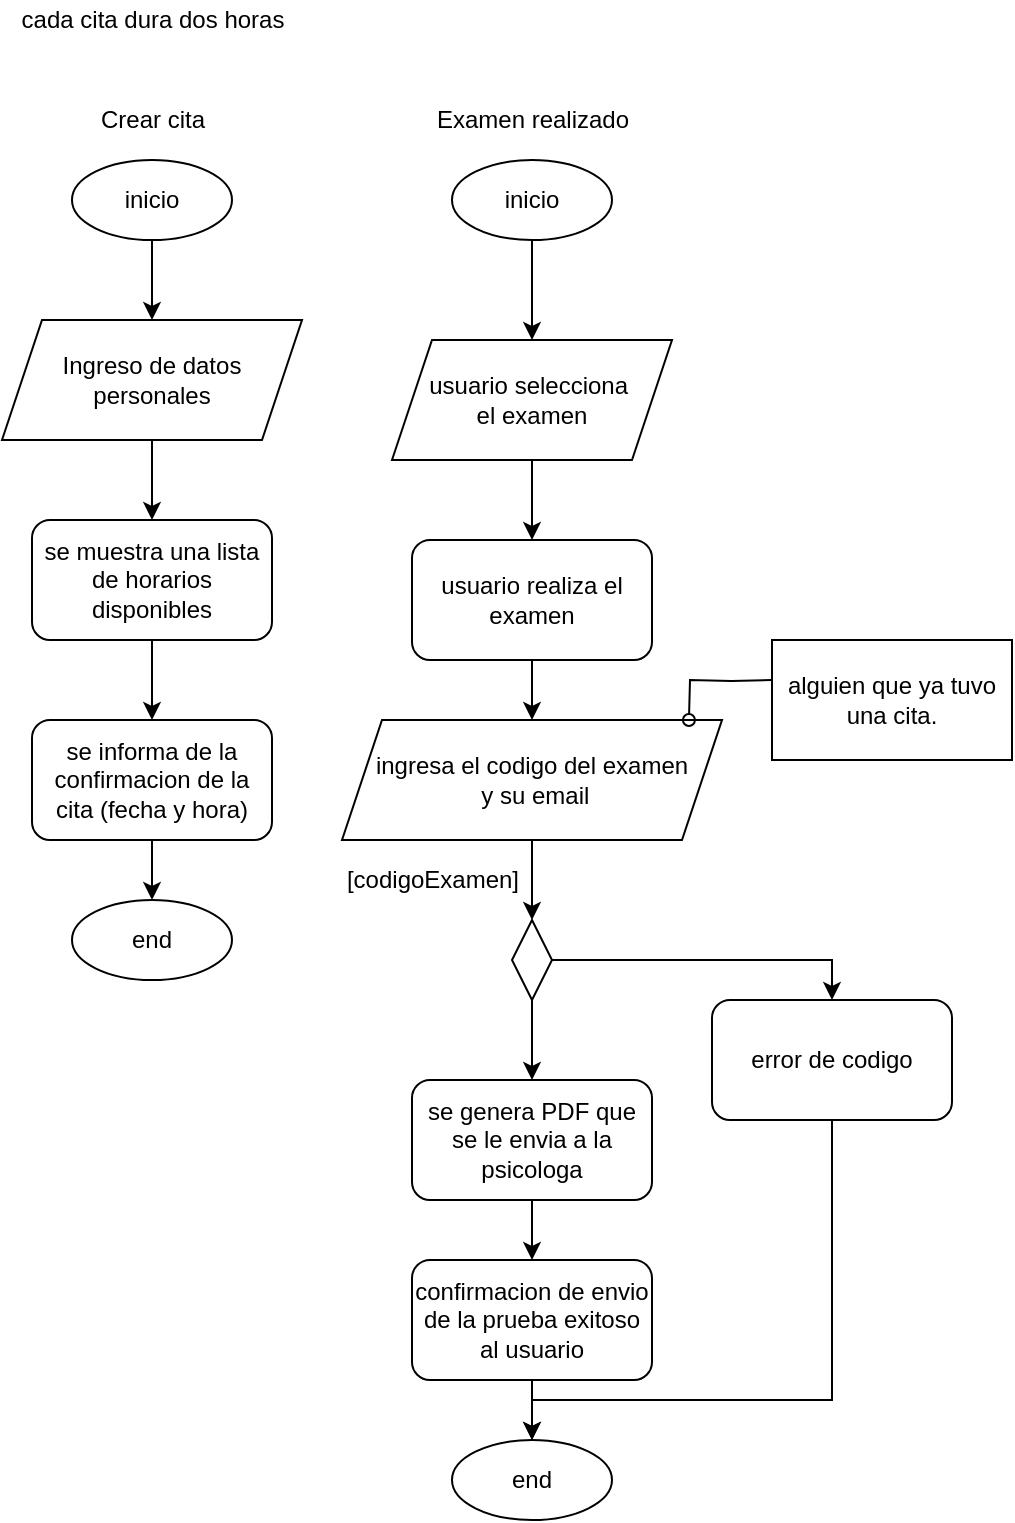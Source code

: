 <mxfile version="14.9.8" type="github" pages="4">
  <diagram id="CRroM7jZ9fhxYHXaXMaq" name="Usuario">
    <mxGraphModel dx="1370" dy="525" grid="1" gridSize="10" guides="1" tooltips="1" connect="1" arrows="1" fold="1" page="1" pageScale="1" pageWidth="850" pageHeight="1100" math="0" shadow="0">
      <root>
        <mxCell id="0" />
        <mxCell id="1" parent="0" />
        <mxCell id="JMg6hnkiJ_933TLC7B-b-2" style="edgeStyle=orthogonalEdgeStyle;rounded=0;orthogonalLoop=1;jettySize=auto;html=1;exitX=0.5;exitY=1;exitDx=0;exitDy=0;entryX=0.5;entryY=0;entryDx=0;entryDy=0;" edge="1" parent="1" source="eX5xm10bgbclRIosaTlb-5" target="JMg6hnkiJ_933TLC7B-b-1">
          <mxGeometry relative="1" as="geometry" />
        </mxCell>
        <mxCell id="eX5xm10bgbclRIosaTlb-5" value="&lt;span&gt;ingresa el codigo del examen&lt;br&gt;&amp;nbsp;y su email&lt;/span&gt;" style="shape=parallelogram;perimeter=parallelogramPerimeter;whiteSpace=wrap;html=1;fixedSize=1;" parent="1" vertex="1">
          <mxGeometry x="295" y="390" width="190" height="60" as="geometry" />
        </mxCell>
        <mxCell id="fZMSHKYYrzl5zrGfPNuW-5" style="edgeStyle=orthogonalEdgeStyle;rounded=0;orthogonalLoop=1;jettySize=auto;html=1;exitX=0.5;exitY=1;exitDx=0;exitDy=0;entryX=0.5;entryY=0;entryDx=0;entryDy=0;" parent="1" source="fZMSHKYYrzl5zrGfPNuW-1" target="fZMSHKYYrzl5zrGfPNuW-6" edge="1">
          <mxGeometry relative="1" as="geometry">
            <mxPoint x="200" y="190" as="targetPoint" />
          </mxGeometry>
        </mxCell>
        <mxCell id="fZMSHKYYrzl5zrGfPNuW-1" value="inicio" style="ellipse;whiteSpace=wrap;html=1;" parent="1" vertex="1">
          <mxGeometry x="160" y="110" width="80" height="40" as="geometry" />
        </mxCell>
        <mxCell id="fZMSHKYYrzl5zrGfPNuW-2" value="Crear cita" style="text;html=1;align=center;verticalAlign=middle;resizable=0;points=[];autosize=1;strokeColor=none;" parent="1" vertex="1">
          <mxGeometry x="165" y="80" width="70" height="20" as="geometry" />
        </mxCell>
        <mxCell id="fZMSHKYYrzl5zrGfPNuW-8" style="edgeStyle=orthogonalEdgeStyle;rounded=0;orthogonalLoop=1;jettySize=auto;html=1;exitX=0.5;exitY=1;exitDx=0;exitDy=0;entryX=0.5;entryY=0;entryDx=0;entryDy=0;" parent="1" source="fZMSHKYYrzl5zrGfPNuW-6" target="eX5xm10bgbclRIosaTlb-1" edge="1">
          <mxGeometry relative="1" as="geometry">
            <mxPoint x="200" y="290" as="targetPoint" />
          </mxGeometry>
        </mxCell>
        <mxCell id="fZMSHKYYrzl5zrGfPNuW-6" value="Ingreso de datos personales" style="shape=parallelogram;perimeter=parallelogramPerimeter;whiteSpace=wrap;html=1;fixedSize=1;" parent="1" vertex="1">
          <mxGeometry x="125" y="190" width="150" height="60" as="geometry" />
        </mxCell>
        <mxCell id="eX5xm10bgbclRIosaTlb-4" style="edgeStyle=orthogonalEdgeStyle;rounded=0;orthogonalLoop=1;jettySize=auto;html=1;exitX=0.5;exitY=1;exitDx=0;exitDy=0;entryX=0.5;entryY=0;entryDx=0;entryDy=0;" parent="1" source="fZMSHKYYrzl5zrGfPNuW-11" target="eX5xm10bgbclRIosaTlb-3" edge="1">
          <mxGeometry relative="1" as="geometry" />
        </mxCell>
        <mxCell id="fZMSHKYYrzl5zrGfPNuW-11" value="se informa de la confirmacion de la cita (fecha y hora)" style="rounded=1;whiteSpace=wrap;html=1;" parent="1" vertex="1">
          <mxGeometry x="140" y="390" width="120" height="60" as="geometry" />
        </mxCell>
        <mxCell id="fZMSHKYYrzl5zrGfPNuW-18" style="edgeStyle=orthogonalEdgeStyle;rounded=0;orthogonalLoop=1;jettySize=auto;html=1;exitX=0.5;exitY=1;exitDx=0;exitDy=0;entryX=0.5;entryY=0;entryDx=0;entryDy=0;" parent="1" source="fZMSHKYYrzl5zrGfPNuW-16" target="fZMSHKYYrzl5zrGfPNuW-17" edge="1">
          <mxGeometry relative="1" as="geometry" />
        </mxCell>
        <mxCell id="fZMSHKYYrzl5zrGfPNuW-16" value="inicio" style="ellipse;whiteSpace=wrap;html=1;" parent="1" vertex="1">
          <mxGeometry x="350" y="110" width="80" height="40" as="geometry" />
        </mxCell>
        <mxCell id="fZMSHKYYrzl5zrGfPNuW-20" style="edgeStyle=orthogonalEdgeStyle;rounded=0;orthogonalLoop=1;jettySize=auto;html=1;exitX=0.5;exitY=1;exitDx=0;exitDy=0;entryX=0.5;entryY=0;entryDx=0;entryDy=0;" parent="1" source="fZMSHKYYrzl5zrGfPNuW-17" target="fZMSHKYYrzl5zrGfPNuW-21" edge="1">
          <mxGeometry relative="1" as="geometry">
            <mxPoint x="390" y="310" as="targetPoint" />
          </mxGeometry>
        </mxCell>
        <mxCell id="fZMSHKYYrzl5zrGfPNuW-17" value="usuario selecciona&amp;nbsp;&lt;br&gt;el examen" style="shape=parallelogram;perimeter=parallelogramPerimeter;whiteSpace=wrap;html=1;fixedSize=1;" parent="1" vertex="1">
          <mxGeometry x="320" y="200" width="140" height="60" as="geometry" />
        </mxCell>
        <mxCell id="fZMSHKYYrzl5zrGfPNuW-24" style="edgeStyle=orthogonalEdgeStyle;rounded=0;orthogonalLoop=1;jettySize=auto;html=1;exitX=0.5;exitY=1;exitDx=0;exitDy=0;" parent="1" source="fZMSHKYYrzl5zrGfPNuW-21" edge="1">
          <mxGeometry relative="1" as="geometry">
            <mxPoint x="390" y="390" as="targetPoint" />
          </mxGeometry>
        </mxCell>
        <mxCell id="fZMSHKYYrzl5zrGfPNuW-21" value="usuario realiza el examen" style="rounded=1;whiteSpace=wrap;html=1;" parent="1" vertex="1">
          <mxGeometry x="330" y="300" width="120" height="60" as="geometry" />
        </mxCell>
        <mxCell id="eX5xm10bgbclRIosaTlb-7" style="edgeStyle=orthogonalEdgeStyle;rounded=0;orthogonalLoop=1;jettySize=auto;html=1;exitX=0;exitY=0.5;exitDx=0;exitDy=0;entryX=0.913;entryY=0;entryDx=0;entryDy=0;endArrow=oval;endFill=0;entryPerimeter=0;" parent="1" edge="1">
          <mxGeometry relative="1" as="geometry">
            <mxPoint x="510" y="370" as="sourcePoint" />
            <mxPoint x="468.47" y="390" as="targetPoint" />
          </mxGeometry>
        </mxCell>
        <mxCell id="fZMSHKYYrzl5zrGfPNuW-25" value="alguien que ya tuvo una cita." style="rounded=0;whiteSpace=wrap;html=1;" parent="1" vertex="1">
          <mxGeometry x="510" y="350" width="120" height="60" as="geometry" />
        </mxCell>
        <mxCell id="fZMSHKYYrzl5zrGfPNuW-29" style="edgeStyle=orthogonalEdgeStyle;rounded=0;orthogonalLoop=1;jettySize=auto;html=1;exitX=0.5;exitY=1;exitDx=0;exitDy=0;entryX=0.5;entryY=0;entryDx=0;entryDy=0;" parent="1" source="fZMSHKYYrzl5zrGfPNuW-26" target="eX5xm10bgbclRIosaTlb-8" edge="1">
          <mxGeometry relative="1" as="geometry">
            <mxPoint x="390" y="670" as="targetPoint" />
          </mxGeometry>
        </mxCell>
        <mxCell id="fZMSHKYYrzl5zrGfPNuW-26" value="se genera PDF que se le envia a la psicologa" style="rounded=1;whiteSpace=wrap;html=1;" parent="1" vertex="1">
          <mxGeometry x="330" y="570" width="120" height="60" as="geometry" />
        </mxCell>
        <mxCell id="yYTwBqrpgduBMSaWN51G-1" value="Examen realizado" style="text;html=1;align=center;verticalAlign=middle;resizable=0;points=[];autosize=1;strokeColor=none;" parent="1" vertex="1">
          <mxGeometry x="335" y="80" width="110" height="20" as="geometry" />
        </mxCell>
        <mxCell id="eX5xm10bgbclRIosaTlb-2" style="edgeStyle=orthogonalEdgeStyle;rounded=0;orthogonalLoop=1;jettySize=auto;html=1;exitX=0.5;exitY=1;exitDx=0;exitDy=0;entryX=0.5;entryY=0;entryDx=0;entryDy=0;" parent="1" source="eX5xm10bgbclRIosaTlb-1" target="fZMSHKYYrzl5zrGfPNuW-11" edge="1">
          <mxGeometry relative="1" as="geometry" />
        </mxCell>
        <mxCell id="eX5xm10bgbclRIosaTlb-1" value="se muestra una lista de horarios disponibles" style="rounded=1;whiteSpace=wrap;html=1;" parent="1" vertex="1">
          <mxGeometry x="140" y="290" width="120" height="60" as="geometry" />
        </mxCell>
        <mxCell id="eX5xm10bgbclRIosaTlb-3" value="end" style="ellipse;whiteSpace=wrap;html=1;" parent="1" vertex="1">
          <mxGeometry x="160" y="480" width="80" height="40" as="geometry" />
        </mxCell>
        <mxCell id="eX5xm10bgbclRIosaTlb-10" style="edgeStyle=orthogonalEdgeStyle;rounded=0;orthogonalLoop=1;jettySize=auto;html=1;exitX=0.5;exitY=1;exitDx=0;exitDy=0;entryX=0.5;entryY=0;entryDx=0;entryDy=0;endArrow=classic;endFill=1;" parent="1" source="eX5xm10bgbclRIosaTlb-8" target="eX5xm10bgbclRIosaTlb-9" edge="1">
          <mxGeometry relative="1" as="geometry" />
        </mxCell>
        <mxCell id="eX5xm10bgbclRIosaTlb-8" value="confirmacion de envio de la prueba exitoso al usuario" style="rounded=1;whiteSpace=wrap;html=1;" parent="1" vertex="1">
          <mxGeometry x="330" y="660" width="120" height="60" as="geometry" />
        </mxCell>
        <mxCell id="eX5xm10bgbclRIosaTlb-9" value="end" style="ellipse;whiteSpace=wrap;html=1;" parent="1" vertex="1">
          <mxGeometry x="350" y="750" width="80" height="40" as="geometry" />
        </mxCell>
        <mxCell id="eX5xm10bgbclRIosaTlb-13" value="cada cita dura dos horas" style="text;html=1;align=center;verticalAlign=middle;resizable=0;points=[];autosize=1;strokeColor=none;" parent="1" vertex="1">
          <mxGeometry x="125" y="30" width="150" height="20" as="geometry" />
        </mxCell>
        <mxCell id="JMg6hnkiJ_933TLC7B-b-4" style="edgeStyle=orthogonalEdgeStyle;rounded=0;orthogonalLoop=1;jettySize=auto;html=1;exitX=0.5;exitY=1;exitDx=0;exitDy=0;entryX=0.5;entryY=0;entryDx=0;entryDy=0;" edge="1" parent="1" source="JMg6hnkiJ_933TLC7B-b-1" target="fZMSHKYYrzl5zrGfPNuW-26">
          <mxGeometry relative="1" as="geometry" />
        </mxCell>
        <mxCell id="JMg6hnkiJ_933TLC7B-b-7" style="edgeStyle=orthogonalEdgeStyle;rounded=0;orthogonalLoop=1;jettySize=auto;html=1;exitX=1;exitY=0.5;exitDx=0;exitDy=0;entryX=0.5;entryY=0;entryDx=0;entryDy=0;" edge="1" parent="1" source="JMg6hnkiJ_933TLC7B-b-1" target="JMg6hnkiJ_933TLC7B-b-6">
          <mxGeometry relative="1" as="geometry" />
        </mxCell>
        <mxCell id="JMg6hnkiJ_933TLC7B-b-1" value="" style="rhombus;whiteSpace=wrap;html=1;" vertex="1" parent="1">
          <mxGeometry x="380" y="490" width="20" height="40" as="geometry" />
        </mxCell>
        <mxCell id="JMg6hnkiJ_933TLC7B-b-3" value="[codigoExamen]" style="text;html=1;align=center;verticalAlign=middle;resizable=0;points=[];autosize=1;strokeColor=none;" vertex="1" parent="1">
          <mxGeometry x="290" y="460" width="100" height="20" as="geometry" />
        </mxCell>
        <mxCell id="JMg6hnkiJ_933TLC7B-b-8" style="edgeStyle=orthogonalEdgeStyle;rounded=0;orthogonalLoop=1;jettySize=auto;html=1;exitX=0.5;exitY=1;exitDx=0;exitDy=0;" edge="1" parent="1" source="JMg6hnkiJ_933TLC7B-b-6">
          <mxGeometry relative="1" as="geometry">
            <mxPoint x="390" y="750" as="targetPoint" />
            <Array as="points">
              <mxPoint x="540" y="730" />
              <mxPoint x="390" y="730" />
            </Array>
          </mxGeometry>
        </mxCell>
        <mxCell id="JMg6hnkiJ_933TLC7B-b-6" value="error de codigo" style="rounded=1;whiteSpace=wrap;html=1;" vertex="1" parent="1">
          <mxGeometry x="480" y="530" width="120" height="60" as="geometry" />
        </mxCell>
      </root>
    </mxGraphModel>
  </diagram>
  <diagram id="UP5izUtcUaurdw8S0svs" name="Secretaria">
    <mxGraphModel dx="2220" dy="525" grid="1" gridSize="10" guides="1" tooltips="1" connect="1" arrows="1" fold="1" page="1" pageScale="1" pageWidth="850" pageHeight="1100" math="0" shadow="0">
      <root>
        <mxCell id="hbpeImEf1GhuZ4yugkvu-0" />
        <mxCell id="hbpeImEf1GhuZ4yugkvu-1" parent="hbpeImEf1GhuZ4yugkvu-0" />
        <mxCell id="hbpeImEf1GhuZ4yugkvu-2" value="Visualizar y cancelar citas" style="text;html=1;align=center;verticalAlign=middle;resizable=0;points=[];autosize=1;strokeColor=none;" parent="hbpeImEf1GhuZ4yugkvu-1" vertex="1">
          <mxGeometry x="210" y="90" width="150" height="20" as="geometry" />
        </mxCell>
        <mxCell id="hbpeImEf1GhuZ4yugkvu-5" style="edgeStyle=orthogonalEdgeStyle;rounded=0;orthogonalLoop=1;jettySize=auto;html=1;exitX=0.5;exitY=1;exitDx=0;exitDy=0;entryX=0.5;entryY=0;entryDx=0;entryDy=0;" parent="hbpeImEf1GhuZ4yugkvu-1" source="hbpeImEf1GhuZ4yugkvu-3" target="hbpeImEf1GhuZ4yugkvu-4" edge="1">
          <mxGeometry relative="1" as="geometry" />
        </mxCell>
        <mxCell id="hbpeImEf1GhuZ4yugkvu-3" value="inicio" style="ellipse;whiteSpace=wrap;html=1;" parent="hbpeImEf1GhuZ4yugkvu-1" vertex="1">
          <mxGeometry x="245" y="130" width="80" height="40" as="geometry" />
        </mxCell>
        <mxCell id="hbpeImEf1GhuZ4yugkvu-7" style="edgeStyle=orthogonalEdgeStyle;rounded=0;orthogonalLoop=1;jettySize=auto;html=1;exitX=0.5;exitY=1;exitDx=0;exitDy=0;entryX=0.5;entryY=0;entryDx=0;entryDy=0;" parent="hbpeImEf1GhuZ4yugkvu-1" source="hbpeImEf1GhuZ4yugkvu-4" target="hbpeImEf1GhuZ4yugkvu-6" edge="1">
          <mxGeometry relative="1" as="geometry" />
        </mxCell>
        <mxCell id="hbpeImEf1GhuZ4yugkvu-4" value="usuario &lt;br&gt;y password" style="shape=parallelogram;perimeter=parallelogramPerimeter;whiteSpace=wrap;html=1;fixedSize=1;" parent="hbpeImEf1GhuZ4yugkvu-1" vertex="1">
          <mxGeometry x="225" y="210" width="120" height="60" as="geometry" />
        </mxCell>
        <mxCell id="hbpeImEf1GhuZ4yugkvu-9" style="edgeStyle=orthogonalEdgeStyle;rounded=0;orthogonalLoop=1;jettySize=auto;html=1;exitX=0.5;exitY=1;exitDx=0;exitDy=0;entryX=0.5;entryY=0;entryDx=0;entryDy=0;" parent="hbpeImEf1GhuZ4yugkvu-1" source="hbpeImEf1GhuZ4yugkvu-6" target="hbpeImEf1GhuZ4yugkvu-8" edge="1">
          <mxGeometry relative="1" as="geometry" />
        </mxCell>
        <mxCell id="hbpeImEf1GhuZ4yugkvu-6" value="visualizar citas" style="rounded=1;whiteSpace=wrap;html=1;" parent="hbpeImEf1GhuZ4yugkvu-1" vertex="1">
          <mxGeometry x="225" y="300" width="120" height="60" as="geometry" />
        </mxCell>
        <mxCell id="hbpeImEf1GhuZ4yugkvu-11" style="edgeStyle=orthogonalEdgeStyle;rounded=0;orthogonalLoop=1;jettySize=auto;html=1;exitX=0.5;exitY=1;exitDx=0;exitDy=0;entryX=0.5;entryY=0;entryDx=0;entryDy=0;" parent="hbpeImEf1GhuZ4yugkvu-1" source="hbpeImEf1GhuZ4yugkvu-8" target="hbpeImEf1GhuZ4yugkvu-10" edge="1">
          <mxGeometry relative="1" as="geometry" />
        </mxCell>
        <mxCell id="hbpeImEf1GhuZ4yugkvu-13" style="edgeStyle=orthogonalEdgeStyle;rounded=0;orthogonalLoop=1;jettySize=auto;html=1;exitX=1;exitY=0.5;exitDx=0;exitDy=0;entryX=0.5;entryY=0;entryDx=0;entryDy=0;" parent="hbpeImEf1GhuZ4yugkvu-1" source="hbpeImEf1GhuZ4yugkvu-8" target="hbpeImEf1GhuZ4yugkvu-15" edge="1">
          <mxGeometry relative="1" as="geometry">
            <mxPoint x="285" y="580" as="targetPoint" />
            <Array as="points">
              <mxPoint x="390" y="410" />
              <mxPoint x="390" y="550" />
              <mxPoint x="285" y="550" />
              <mxPoint x="285" y="600" />
            </Array>
          </mxGeometry>
        </mxCell>
        <mxCell id="hbpeImEf1GhuZ4yugkvu-8" value="" style="rhombus;whiteSpace=wrap;html=1;" parent="hbpeImEf1GhuZ4yugkvu-1" vertex="1">
          <mxGeometry x="275" y="390" width="20" height="40" as="geometry" />
        </mxCell>
        <mxCell id="hbpeImEf1GhuZ4yugkvu-14" style="edgeStyle=orthogonalEdgeStyle;rounded=0;orthogonalLoop=1;jettySize=auto;html=1;exitX=0.5;exitY=1;exitDx=0;exitDy=0;" parent="hbpeImEf1GhuZ4yugkvu-1" source="hbpeImEf1GhuZ4yugkvu-10" edge="1">
          <mxGeometry relative="1" as="geometry">
            <mxPoint x="285" y="600" as="targetPoint" />
          </mxGeometry>
        </mxCell>
        <mxCell id="hbpeImEf1GhuZ4yugkvu-10" value="cita cancelada" style="rounded=1;whiteSpace=wrap;html=1;" parent="hbpeImEf1GhuZ4yugkvu-1" vertex="1">
          <mxGeometry x="225" y="460" width="120" height="60" as="geometry" />
        </mxCell>
        <mxCell id="hbpeImEf1GhuZ4yugkvu-15" value="end" style="ellipse;whiteSpace=wrap;html=1;" parent="hbpeImEf1GhuZ4yugkvu-1" vertex="1">
          <mxGeometry x="245" y="600" width="80" height="40" as="geometry" />
        </mxCell>
        <mxCell id="_Zo_ZktqomZC_42Jco5o-0" value="CANCELAR CITA" style="text;html=1;align=center;verticalAlign=middle;resizable=0;points=[];autosize=1;strokeColor=none;" vertex="1" parent="hbpeImEf1GhuZ4yugkvu-1">
          <mxGeometry x="-105" y="80" width="110" height="20" as="geometry" />
        </mxCell>
        <mxCell id="_Zo_ZktqomZC_42Jco5o-1" style="edgeStyle=orthogonalEdgeStyle;rounded=0;orthogonalLoop=1;jettySize=auto;html=1;exitX=0.5;exitY=1;exitDx=0;exitDy=0;" edge="1" parent="hbpeImEf1GhuZ4yugkvu-1" source="_Zo_ZktqomZC_42Jco5o-2" target="_Zo_ZktqomZC_42Jco5o-4">
          <mxGeometry relative="1" as="geometry" />
        </mxCell>
        <mxCell id="_Zo_ZktqomZC_42Jco5o-2" value="inicio" style="ellipse;whiteSpace=wrap;html=1;" vertex="1" parent="hbpeImEf1GhuZ4yugkvu-1">
          <mxGeometry x="-90" y="120" width="80" height="40" as="geometry" />
        </mxCell>
        <mxCell id="_Zo_ZktqomZC_42Jco5o-3" style="edgeStyle=orthogonalEdgeStyle;rounded=0;orthogonalLoop=1;jettySize=auto;html=1;exitX=0.5;exitY=1;exitDx=0;exitDy=0;entryX=0.5;entryY=0;entryDx=0;entryDy=0;" edge="1" parent="hbpeImEf1GhuZ4yugkvu-1" source="_Zo_ZktqomZC_42Jco5o-4" target="_Zo_ZktqomZC_42Jco5o-6">
          <mxGeometry relative="1" as="geometry" />
        </mxCell>
        <mxCell id="_Zo_ZktqomZC_42Jco5o-4" value="codigo de usuario" style="shape=parallelogram;perimeter=parallelogramPerimeter;whiteSpace=wrap;html=1;fixedSize=1;" vertex="1" parent="hbpeImEf1GhuZ4yugkvu-1">
          <mxGeometry x="-125" y="210" width="150" height="60" as="geometry" />
        </mxCell>
        <mxCell id="_Zo_ZktqomZC_42Jco5o-5" style="edgeStyle=orthogonalEdgeStyle;rounded=0;orthogonalLoop=1;jettySize=auto;html=1;exitX=0.5;exitY=1;exitDx=0;exitDy=0;entryX=0.5;entryY=0;entryDx=0;entryDy=0;" edge="1" parent="hbpeImEf1GhuZ4yugkvu-1" source="_Zo_ZktqomZC_42Jco5o-6" target="_Zo_ZktqomZC_42Jco5o-9">
          <mxGeometry relative="1" as="geometry">
            <mxPoint x="-50" y="400" as="targetPoint" />
          </mxGeometry>
        </mxCell>
        <mxCell id="_Zo_ZktqomZC_42Jco5o-6" value="se cancela la cita,&lt;br&gt;" style="rounded=1;whiteSpace=wrap;html=1;" vertex="1" parent="hbpeImEf1GhuZ4yugkvu-1">
          <mxGeometry x="-110" y="300" width="120" height="50" as="geometry" />
        </mxCell>
        <mxCell id="_Zo_ZktqomZC_42Jco5o-7" style="edgeStyle=orthogonalEdgeStyle;rounded=0;orthogonalLoop=1;jettySize=auto;html=1;exitX=0.5;exitY=1;exitDx=0;exitDy=0;entryX=0.5;entryY=0;entryDx=0;entryDy=0;" edge="1" parent="hbpeImEf1GhuZ4yugkvu-1" source="_Zo_ZktqomZC_42Jco5o-9" target="_Zo_ZktqomZC_42Jco5o-10">
          <mxGeometry relative="1" as="geometry" />
        </mxCell>
        <mxCell id="_Zo_ZktqomZC_42Jco5o-8" style="edgeStyle=orthogonalEdgeStyle;rounded=0;orthogonalLoop=1;jettySize=auto;html=1;exitX=1;exitY=0.5;exitDx=0;exitDy=0;entryX=0.5;entryY=0;entryDx=0;entryDy=0;" edge="1" parent="hbpeImEf1GhuZ4yugkvu-1" source="_Zo_ZktqomZC_42Jco5o-9" target="_Zo_ZktqomZC_42Jco5o-11">
          <mxGeometry relative="1" as="geometry" />
        </mxCell>
        <mxCell id="_Zo_ZktqomZC_42Jco5o-9" value="" style="rhombus;whiteSpace=wrap;html=1;" vertex="1" parent="hbpeImEf1GhuZ4yugkvu-1">
          <mxGeometry x="-60" y="380" width="20" height="40" as="geometry" />
        </mxCell>
        <mxCell id="_Zo_ZktqomZC_42Jco5o-10" value="horario no disponible" style="rounded=1;whiteSpace=wrap;html=1;" vertex="1" parent="hbpeImEf1GhuZ4yugkvu-1">
          <mxGeometry x="-110" y="530" width="120" height="60" as="geometry" />
        </mxCell>
        <mxCell id="_Zo_ZktqomZC_42Jco5o-11" value="horario disponible" style="rounded=1;whiteSpace=wrap;html=1;" vertex="1" parent="hbpeImEf1GhuZ4yugkvu-1">
          <mxGeometry x="5" y="450" width="120" height="60" as="geometry" />
        </mxCell>
        <mxCell id="_Zo_ZktqomZC_42Jco5o-12" value="false" style="text;html=1;align=center;verticalAlign=middle;resizable=0;points=[];autosize=1;strokeColor=none;" vertex="1" parent="hbpeImEf1GhuZ4yugkvu-1">
          <mxGeometry x="-40" y="370" width="40" height="20" as="geometry" />
        </mxCell>
        <mxCell id="_Zo_ZktqomZC_42Jco5o-13" value="true" style="text;html=1;align=center;verticalAlign=middle;resizable=0;points=[];autosize=1;strokeColor=none;" vertex="1" parent="hbpeImEf1GhuZ4yugkvu-1">
          <mxGeometry x="-100" y="410" width="40" height="20" as="geometry" />
        </mxCell>
        <mxCell id="iAMp8Na1epCVdn8ZqVQw-0" value="[se ha cancelado en el mismo dia]" style="text;html=1;align=center;verticalAlign=middle;resizable=0;points=[];autosize=1;strokeColor=none;" vertex="1" parent="hbpeImEf1GhuZ4yugkvu-1">
          <mxGeometry x="-340" y="190" width="200" height="20" as="geometry" />
        </mxCell>
      </root>
    </mxGraphModel>
  </diagram>
  <diagram id="Ko8-fdpNWYHcCxT_JkuJ" name="Psicologa">
    <mxGraphModel dx="1370" dy="525" grid="1" gridSize="10" guides="1" tooltips="1" connect="1" arrows="1" fold="1" page="1" pageScale="1" pageWidth="850" pageHeight="1100" math="0" shadow="0">
      <root>
        <mxCell id="WuM3ypO7jnrG1kjo84e_-0" />
        <mxCell id="WuM3ypO7jnrG1kjo84e_-1" parent="WuM3ypO7jnrG1kjo84e_-0" />
      </root>
    </mxGraphModel>
  </diagram>
  <diagram id="Vvp3_R2-Hs2nd10UY5jH" name="Login">
    <mxGraphModel dx="1370" dy="525" grid="1" gridSize="10" guides="1" tooltips="1" connect="1" arrows="1" fold="1" page="1" pageScale="1" pageWidth="850" pageHeight="1100" math="0" shadow="0">
      <root>
        <mxCell id="tITBh37vI7phjKR3xwDL-0" />
        <mxCell id="tITBh37vI7phjKR3xwDL-1" parent="tITBh37vI7phjKR3xwDL-0" />
        <mxCell id="tITBh37vI7phjKR3xwDL-4" style="edgeStyle=orthogonalEdgeStyle;rounded=0;orthogonalLoop=1;jettySize=auto;html=1;exitX=0.5;exitY=1;exitDx=0;exitDy=0;" edge="1" parent="tITBh37vI7phjKR3xwDL-1" source="tITBh37vI7phjKR3xwDL-2" target="tITBh37vI7phjKR3xwDL-3">
          <mxGeometry relative="1" as="geometry" />
        </mxCell>
        <mxCell id="tITBh37vI7phjKR3xwDL-2" value="inicio" style="ellipse;whiteSpace=wrap;html=1;" vertex="1" parent="tITBh37vI7phjKR3xwDL-1">
          <mxGeometry x="260" y="120" width="80" height="40" as="geometry" />
        </mxCell>
        <mxCell id="tITBh37vI7phjKR3xwDL-6" style="edgeStyle=orthogonalEdgeStyle;rounded=0;orthogonalLoop=1;jettySize=auto;html=1;exitX=0.5;exitY=1;exitDx=0;exitDy=0;entryX=0.5;entryY=0;entryDx=0;entryDy=0;" edge="1" parent="tITBh37vI7phjKR3xwDL-1" source="tITBh37vI7phjKR3xwDL-3" target="tITBh37vI7phjKR3xwDL-5">
          <mxGeometry relative="1" as="geometry" />
        </mxCell>
        <mxCell id="tITBh37vI7phjKR3xwDL-3" value="usuario, password" style="shape=parallelogram;perimeter=parallelogramPerimeter;whiteSpace=wrap;html=1;fixedSize=1;" vertex="1" parent="tITBh37vI7phjKR3xwDL-1">
          <mxGeometry x="240" y="210" width="120" height="60" as="geometry" />
        </mxCell>
        <mxCell id="tITBh37vI7phjKR3xwDL-10" style="edgeStyle=orthogonalEdgeStyle;rounded=0;orthogonalLoop=1;jettySize=auto;html=1;exitX=0.5;exitY=1;exitDx=0;exitDy=0;entryX=0.5;entryY=0;entryDx=0;entryDy=0;" edge="1" parent="tITBh37vI7phjKR3xwDL-1" source="tITBh37vI7phjKR3xwDL-5" target="tITBh37vI7phjKR3xwDL-9">
          <mxGeometry relative="1" as="geometry" />
        </mxCell>
        <mxCell id="tITBh37vI7phjKR3xwDL-5" value="consultar en la BD&lt;br&gt;y obtener si es especialista o no" style="rounded=1;whiteSpace=wrap;html=1;" vertex="1" parent="tITBh37vI7phjKR3xwDL-1">
          <mxGeometry x="240" y="300" width="120" height="60" as="geometry" />
        </mxCell>
        <mxCell id="tITBh37vI7phjKR3xwDL-17" style="edgeStyle=orthogonalEdgeStyle;rounded=0;orthogonalLoop=1;jettySize=auto;html=1;exitX=0.5;exitY=1;exitDx=0;exitDy=0;entryX=0.5;entryY=0;entryDx=0;entryDy=0;" edge="1" parent="tITBh37vI7phjKR3xwDL-1" source="tITBh37vI7phjKR3xwDL-7" target="tITBh37vI7phjKR3xwDL-16">
          <mxGeometry relative="1" as="geometry" />
        </mxCell>
        <mxCell id="tITBh37vI7phjKR3xwDL-7" value="Generar JWT" style="rounded=1;whiteSpace=wrap;html=1;" vertex="1" parent="tITBh37vI7phjKR3xwDL-1">
          <mxGeometry x="240" y="520" width="120" height="60" as="geometry" />
        </mxCell>
        <mxCell id="tITBh37vI7phjKR3xwDL-20" style="edgeStyle=orthogonalEdgeStyle;rounded=0;orthogonalLoop=1;jettySize=auto;html=1;exitX=0.5;exitY=1;exitDx=0;exitDy=0;entryX=0.5;entryY=0;entryDx=0;entryDy=0;" edge="1" parent="tITBh37vI7phjKR3xwDL-1" source="tITBh37vI7phjKR3xwDL-8" target="tITBh37vI7phjKR3xwDL-18">
          <mxGeometry relative="1" as="geometry">
            <Array as="points">
              <mxPoint x="470" y="690" />
              <mxPoint x="300" y="690" />
            </Array>
          </mxGeometry>
        </mxCell>
        <mxCell id="tITBh37vI7phjKR3xwDL-8" value="Error 406: Not Acceptable&lt;br&gt;Mensaje: usuario/password no coinciden" style="rounded=1;whiteSpace=wrap;html=1;" vertex="1" parent="tITBh37vI7phjKR3xwDL-1">
          <mxGeometry x="400" y="430" width="140" height="80" as="geometry" />
        </mxCell>
        <mxCell id="tITBh37vI7phjKR3xwDL-11" style="edgeStyle=orthogonalEdgeStyle;rounded=0;orthogonalLoop=1;jettySize=auto;html=1;exitX=0.5;exitY=1;exitDx=0;exitDy=0;entryX=0.5;entryY=0;entryDx=0;entryDy=0;" edge="1" parent="tITBh37vI7phjKR3xwDL-1" source="tITBh37vI7phjKR3xwDL-9" target="tITBh37vI7phjKR3xwDL-7">
          <mxGeometry relative="1" as="geometry" />
        </mxCell>
        <mxCell id="tITBh37vI7phjKR3xwDL-12" style="edgeStyle=orthogonalEdgeStyle;rounded=0;orthogonalLoop=1;jettySize=auto;html=1;exitX=1;exitY=0.5;exitDx=0;exitDy=0;entryX=0.5;entryY=0;entryDx=0;entryDy=0;" edge="1" parent="tITBh37vI7phjKR3xwDL-1" source="tITBh37vI7phjKR3xwDL-9" target="tITBh37vI7phjKR3xwDL-8">
          <mxGeometry relative="1" as="geometry" />
        </mxCell>
        <mxCell id="tITBh37vI7phjKR3xwDL-9" value="" style="rhombus;whiteSpace=wrap;html=1;" vertex="1" parent="tITBh37vI7phjKR3xwDL-1">
          <mxGeometry x="290" y="390" width="20" height="40" as="geometry" />
        </mxCell>
        <mxCell id="tITBh37vI7phjKR3xwDL-13" value="[datos validos]" style="text;html=1;align=center;verticalAlign=middle;resizable=0;points=[];autosize=1;strokeColor=none;" vertex="1" parent="tITBh37vI7phjKR3xwDL-1">
          <mxGeometry x="215" y="360" width="90" height="20" as="geometry" />
        </mxCell>
        <mxCell id="tITBh37vI7phjKR3xwDL-14" value="T" style="text;html=1;align=center;verticalAlign=middle;resizable=0;points=[];autosize=1;strokeColor=none;" vertex="1" parent="tITBh37vI7phjKR3xwDL-1">
          <mxGeometry x="270" y="420" width="20" height="20" as="geometry" />
        </mxCell>
        <mxCell id="tITBh37vI7phjKR3xwDL-15" value="F" style="text;html=1;align=center;verticalAlign=middle;resizable=0;points=[];autosize=1;strokeColor=none;" vertex="1" parent="tITBh37vI7phjKR3xwDL-1">
          <mxGeometry x="320" y="390" width="20" height="20" as="geometry" />
        </mxCell>
        <mxCell id="tITBh37vI7phjKR3xwDL-19" style="edgeStyle=orthogonalEdgeStyle;rounded=0;orthogonalLoop=1;jettySize=auto;html=1;exitX=0.5;exitY=1;exitDx=0;exitDy=0;entryX=0.5;entryY=0;entryDx=0;entryDy=0;" edge="1" parent="tITBh37vI7phjKR3xwDL-1" source="tITBh37vI7phjKR3xwDL-16" target="tITBh37vI7phjKR3xwDL-18">
          <mxGeometry relative="1" as="geometry" />
        </mxCell>
        <mxCell id="tITBh37vI7phjKR3xwDL-16" value="Respuesta 200 y JWT" style="rounded=1;whiteSpace=wrap;html=1;" vertex="1" parent="tITBh37vI7phjKR3xwDL-1">
          <mxGeometry x="240" y="610" width="120" height="60" as="geometry" />
        </mxCell>
        <mxCell id="tITBh37vI7phjKR3xwDL-18" value="fin" style="ellipse;whiteSpace=wrap;html=1;" vertex="1" parent="tITBh37vI7phjKR3xwDL-1">
          <mxGeometry x="260" y="720" width="80" height="40" as="geometry" />
        </mxCell>
        <mxCell id="tITBh37vI7phjKR3xwDL-21" value="Login" style="text;html=1;align=center;verticalAlign=middle;resizable=0;points=[];autosize=1;strokeColor=none;" vertex="1" parent="tITBh37vI7phjKR3xwDL-1">
          <mxGeometry x="280" y="90" width="40" height="20" as="geometry" />
        </mxCell>
        <mxCell id="tITBh37vI7phjKR3xwDL-22" value="Logout" style="text;html=1;align=center;verticalAlign=middle;resizable=0;points=[];autosize=1;strokeColor=none;" vertex="1" parent="tITBh37vI7phjKR3xwDL-1">
          <mxGeometry x="680" y="90" width="50" height="20" as="geometry" />
        </mxCell>
        <mxCell id="tITBh37vI7phjKR3xwDL-25" style="edgeStyle=orthogonalEdgeStyle;rounded=0;orthogonalLoop=1;jettySize=auto;html=1;exitX=0.5;exitY=1;exitDx=0;exitDy=0;entryX=0.5;entryY=0;entryDx=0;entryDy=0;" edge="1" parent="tITBh37vI7phjKR3xwDL-1" source="tITBh37vI7phjKR3xwDL-23" target="tITBh37vI7phjKR3xwDL-24">
          <mxGeometry relative="1" as="geometry" />
        </mxCell>
        <mxCell id="tITBh37vI7phjKR3xwDL-23" value="inicio" style="ellipse;whiteSpace=wrap;html=1;" vertex="1" parent="tITBh37vI7phjKR3xwDL-1">
          <mxGeometry x="665" y="130" width="80" height="40" as="geometry" />
        </mxCell>
        <mxCell id="tITBh37vI7phjKR3xwDL-29" style="edgeStyle=orthogonalEdgeStyle;rounded=0;orthogonalLoop=1;jettySize=auto;html=1;exitX=0.5;exitY=1;exitDx=0;exitDy=0;entryX=0.5;entryY=0;entryDx=0;entryDy=0;" edge="1" parent="tITBh37vI7phjKR3xwDL-1" source="tITBh37vI7phjKR3xwDL-24" target="tITBh37vI7phjKR3xwDL-27">
          <mxGeometry relative="1" as="geometry" />
        </mxCell>
        <mxCell id="tITBh37vI7phjKR3xwDL-24" value="JWT" style="shape=parallelogram;perimeter=parallelogramPerimeter;whiteSpace=wrap;html=1;fixedSize=1;" vertex="1" parent="tITBh37vI7phjKR3xwDL-1">
          <mxGeometry x="645" y="210" width="120" height="60" as="geometry" />
        </mxCell>
        <mxCell id="tITBh37vI7phjKR3xwDL-34" style="edgeStyle=orthogonalEdgeStyle;rounded=0;orthogonalLoop=1;jettySize=auto;html=1;exitX=1;exitY=0.5;exitDx=0;exitDy=0;entryX=0.5;entryY=0;entryDx=0;entryDy=0;" edge="1" parent="tITBh37vI7phjKR3xwDL-1" source="tITBh37vI7phjKR3xwDL-27" target="tITBh37vI7phjKR3xwDL-33">
          <mxGeometry relative="1" as="geometry" />
        </mxCell>
        <mxCell id="tITBh37vI7phjKR3xwDL-40" style="edgeStyle=orthogonalEdgeStyle;rounded=0;orthogonalLoop=1;jettySize=auto;html=1;exitX=0.5;exitY=1;exitDx=0;exitDy=0;entryX=0.5;entryY=0;entryDx=0;entryDy=0;" edge="1" parent="tITBh37vI7phjKR3xwDL-1" source="tITBh37vI7phjKR3xwDL-27" target="tITBh37vI7phjKR3xwDL-39">
          <mxGeometry relative="1" as="geometry" />
        </mxCell>
        <mxCell id="tITBh37vI7phjKR3xwDL-27" value="" style="rhombus;whiteSpace=wrap;html=1;" vertex="1" parent="tITBh37vI7phjKR3xwDL-1">
          <mxGeometry x="695" y="320" width="20" height="40" as="geometry" />
        </mxCell>
        <mxCell id="tITBh37vI7phjKR3xwDL-30" value="[JWT valido]" style="text;html=1;align=center;verticalAlign=middle;resizable=0;points=[];autosize=1;strokeColor=none;" vertex="1" parent="tITBh37vI7phjKR3xwDL-1">
          <mxGeometry x="630" y="290" width="80" height="20" as="geometry" />
        </mxCell>
        <mxCell id="tITBh37vI7phjKR3xwDL-36" style="edgeStyle=orthogonalEdgeStyle;rounded=0;orthogonalLoop=1;jettySize=auto;html=1;exitX=0.5;exitY=1;exitDx=0;exitDy=0;entryX=0.5;entryY=0;entryDx=0;entryDy=0;" edge="1" parent="tITBh37vI7phjKR3xwDL-1" source="tITBh37vI7phjKR3xwDL-31" target="tITBh37vI7phjKR3xwDL-35">
          <mxGeometry relative="1" as="geometry" />
        </mxCell>
        <mxCell id="tITBh37vI7phjKR3xwDL-31" value="Respuesta 200,&lt;br&gt;se cerro sesion exitosamente" style="rounded=1;whiteSpace=wrap;html=1;" vertex="1" parent="tITBh37vI7phjKR3xwDL-1">
          <mxGeometry x="645" y="480" width="120" height="60" as="geometry" />
        </mxCell>
        <mxCell id="tITBh37vI7phjKR3xwDL-37" style="edgeStyle=orthogonalEdgeStyle;rounded=0;orthogonalLoop=1;jettySize=auto;html=1;exitX=0.5;exitY=1;exitDx=0;exitDy=0;entryX=0.5;entryY=0;entryDx=0;entryDy=0;" edge="1" parent="tITBh37vI7phjKR3xwDL-1" source="tITBh37vI7phjKR3xwDL-33" target="tITBh37vI7phjKR3xwDL-35">
          <mxGeometry relative="1" as="geometry">
            <Array as="points">
              <mxPoint x="850" y="560" />
              <mxPoint x="705" y="560" />
            </Array>
          </mxGeometry>
        </mxCell>
        <mxCell id="tITBh37vI7phjKR3xwDL-33" value="Respuesta 401,&lt;br&gt;no se cierra lo que no esta abierto" style="rounded=1;whiteSpace=wrap;html=1;" vertex="1" parent="tITBh37vI7phjKR3xwDL-1">
          <mxGeometry x="790" y="360" width="120" height="60" as="geometry" />
        </mxCell>
        <mxCell id="tITBh37vI7phjKR3xwDL-35" value="fin" style="ellipse;whiteSpace=wrap;html=1;" vertex="1" parent="tITBh37vI7phjKR3xwDL-1">
          <mxGeometry x="665" y="590" width="80" height="40" as="geometry" />
        </mxCell>
        <mxCell id="tITBh37vI7phjKR3xwDL-41" style="edgeStyle=orthogonalEdgeStyle;rounded=0;orthogonalLoop=1;jettySize=auto;html=1;exitX=0.5;exitY=1;exitDx=0;exitDy=0;entryX=0.5;entryY=0;entryDx=0;entryDy=0;" edge="1" parent="tITBh37vI7phjKR3xwDL-1" source="tITBh37vI7phjKR3xwDL-39" target="tITBh37vI7phjKR3xwDL-31">
          <mxGeometry relative="1" as="geometry" />
        </mxCell>
        <mxCell id="tITBh37vI7phjKR3xwDL-39" value="El JWT expira por si solo..." style="rounded=1;whiteSpace=wrap;html=1;" vertex="1" parent="tITBh37vI7phjKR3xwDL-1">
          <mxGeometry x="645" y="390" width="120" height="60" as="geometry" />
        </mxCell>
      </root>
    </mxGraphModel>
  </diagram>
</mxfile>
